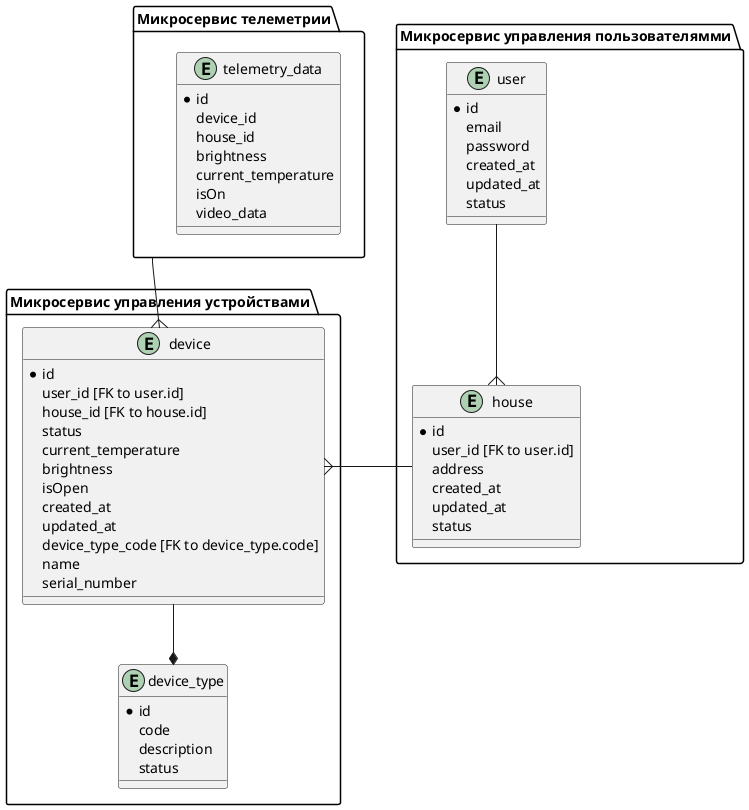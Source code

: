 @startuml
package user_package as "Микросервис управления пользователямми" {
    entity user {
        * id
        email
        password
        created_at
        updated_at
        status
    }
    
    entity house {
        * id
        user_id [FK to user.id]
        address
        created_at
        updated_at
        status

    }
    user --{ house

}

package device_package as "Микросервис управления устройствами" {
    entity device {
        * id
        user_id [FK to user.id]
        house_id [FK to house.id]
        status
        current_temperature
        brightness
        isOpen
        created_at
        updated_at
        device_type_code [FK to device_type.code]
        name
        serial_number
    }

    entity device_type {
        * id
        code 
        description
        status
    }

    device --* device_type
}

package telemetry as "Микросервис телеметрии" {
    entity telemetry_data {
        * id
        device_id
        house_id
        brightness
        current_temperature
        isOn
        video_data
    }
}

house -L-{ device

telemetry --{ device

@enduml
